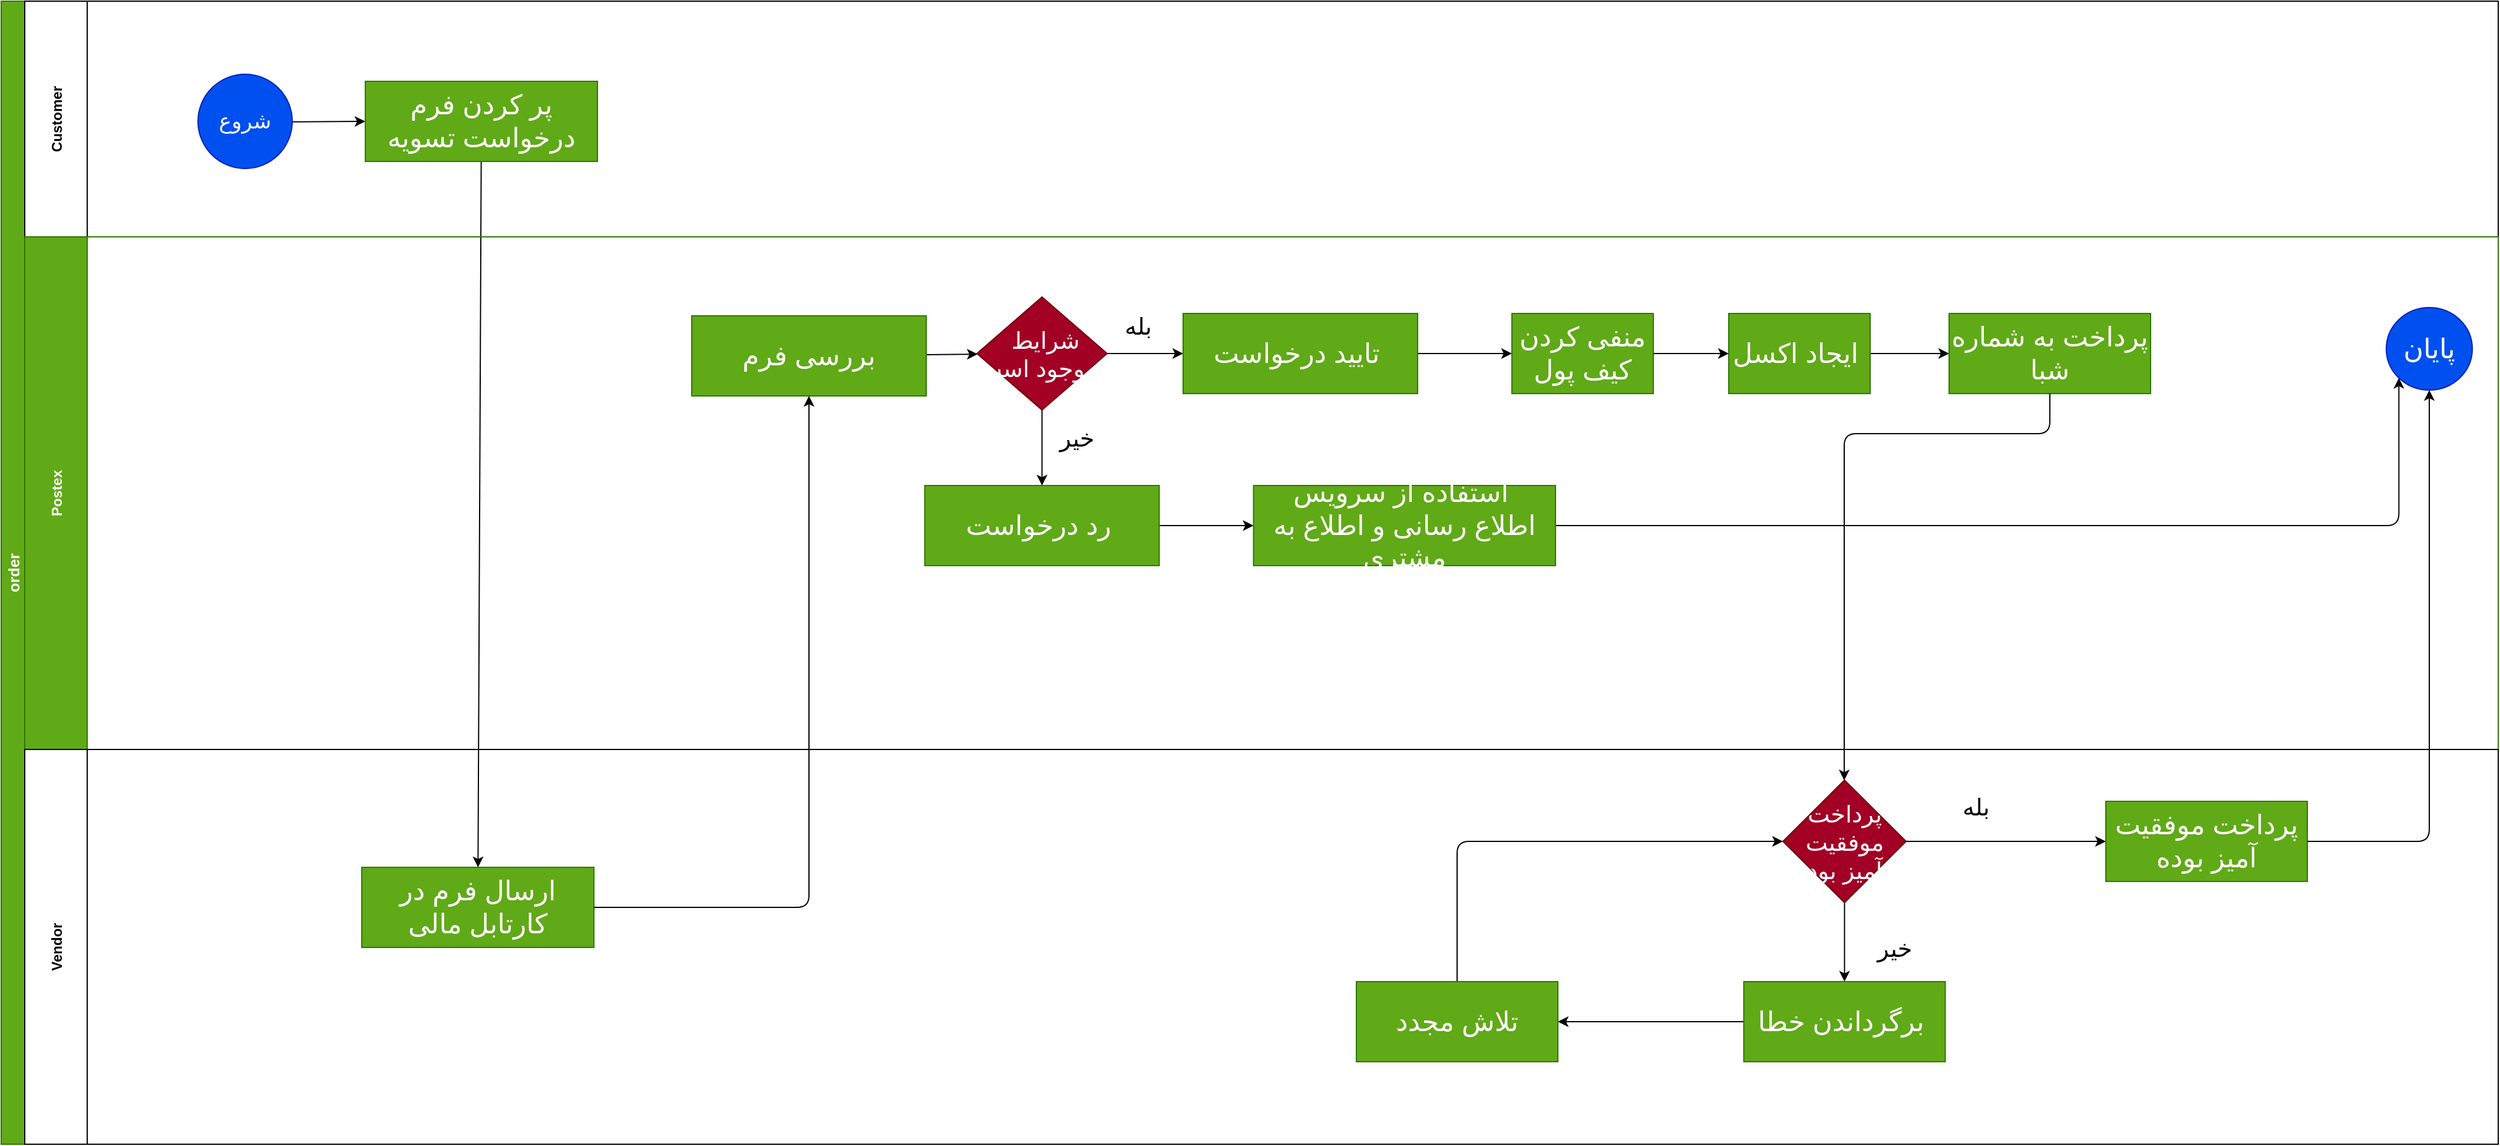 <mxfile>
    <diagram id="CXXSiYioIeRtVV1KvOWu" name="Page-1">
        <mxGraphModel dx="1640" dy="1134" grid="0" gridSize="10" guides="1" tooltips="1" connect="1" arrows="1" fold="1" page="1" pageScale="1" pageWidth="2336" pageHeight="1654" math="0" shadow="0">
            <root>
                <mxCell id="0"/>
                <mxCell id="1" parent="0"/>
                <mxCell id="2" value="order" style="swimlane;childLayout=stackLayout;resizeParent=1;resizeParentMax=0;horizontal=0;startSize=20;horizontalStack=0;fillColor=#60a917;strokeColor=#2D7600;fontColor=#ffffff;fontSize=13;" parent="1" vertex="1">
                    <mxGeometry x="83" y="80" width="2119" height="970" as="geometry"/>
                </mxCell>
                <mxCell id="126" value="" style="edgeStyle=none;html=1;" parent="2" source="111" target="125" edge="1">
                    <mxGeometry relative="1" as="geometry"/>
                </mxCell>
                <mxCell id="3" value="Customer" style="swimlane;startSize=53;horizontal=0;" parent="2" vertex="1">
                    <mxGeometry x="20" width="2099" height="200" as="geometry"/>
                </mxCell>
                <mxCell id="112" value="" style="edgeStyle=none;html=1;" parent="3" source="22" target="111" edge="1">
                    <mxGeometry relative="1" as="geometry"/>
                </mxCell>
                <mxCell id="22" value="&lt;font style=&quot;font-size: 18px&quot;&gt;شروع&lt;/font&gt;" style="ellipse;whiteSpace=wrap;html=1;aspect=fixed;fontSize=13;fillColor=#0050ef;strokeColor=#001DBC;fontColor=#ffffff;" parent="3" vertex="1">
                    <mxGeometry x="147" y="62" width="80" height="80" as="geometry"/>
                </mxCell>
                <mxCell id="111" value="&lt;font style=&quot;font-size: 23px&quot;&gt;پر کردن فرم درخواست تسویه&lt;/font&gt;" style="whiteSpace=wrap;html=1;fontSize=13;fillColor=#60a917;strokeColor=#2D7600;fontColor=#ffffff;" parent="3" vertex="1">
                    <mxGeometry x="289" y="68" width="197" height="68" as="geometry"/>
                </mxCell>
                <mxCell id="20" value="Postex" style="swimlane;startSize=53;horizontal=0;fillColor=#60a917;strokeColor=#2D7600;fontColor=#ffffff;" parent="2" vertex="1">
                    <mxGeometry x="20" y="200" width="2099" height="435" as="geometry"/>
                </mxCell>
                <mxCell id="130" value="" style="edgeStyle=none;html=1;" parent="20" source="127" target="129" edge="1">
                    <mxGeometry relative="1" as="geometry"/>
                </mxCell>
                <mxCell id="127" value="&lt;font style=&quot;font-size: 23px&quot;&gt;بررسی فرم&lt;/font&gt;" style="whiteSpace=wrap;html=1;fontSize=13;fillColor=#60a917;strokeColor=#2D7600;fontColor=#ffffff;" parent="20" vertex="1">
                    <mxGeometry x="566" y="67" width="199" height="68" as="geometry"/>
                </mxCell>
                <mxCell id="132" style="edgeStyle=none;html=1;exitX=1;exitY=0.5;exitDx=0;exitDy=0;fontSize=20;" parent="20" source="129" target="131" edge="1">
                    <mxGeometry relative="1" as="geometry"/>
                </mxCell>
                <mxCell id="134" style="edgeStyle=none;html=1;exitX=0.5;exitY=1;exitDx=0;exitDy=0;fontSize=20;" parent="20" source="129" target="133" edge="1">
                    <mxGeometry relative="1" as="geometry"/>
                </mxCell>
                <mxCell id="129" value="&lt;font style=&quot;font-size: 20px&quot;&gt;شرایط&amp;nbsp; موجود است&amp;nbsp;&lt;/font&gt;" style="rhombus;whiteSpace=wrap;html=1;fontSize=13;fillColor=#a20025;strokeColor=#6F0000;fontColor=#ffffff;" parent="20" vertex="1">
                    <mxGeometry x="808" y="51" width="110.5" height="96" as="geometry"/>
                </mxCell>
                <mxCell id="138" value="" style="edgeStyle=none;html=1;fontSize=20;" parent="20" source="131" target="137" edge="1">
                    <mxGeometry relative="1" as="geometry"/>
                </mxCell>
                <mxCell id="131" value="&lt;font style=&quot;font-size: 23px&quot;&gt;تایید درخواست&amp;nbsp;&lt;/font&gt;" style="whiteSpace=wrap;html=1;fontSize=13;fillColor=#60a917;strokeColor=#2D7600;fontColor=#ffffff;" parent="20" vertex="1">
                    <mxGeometry x="983" y="65" width="199" height="68" as="geometry"/>
                </mxCell>
                <mxCell id="157" value="" style="edgeStyle=orthogonalEdgeStyle;html=1;" edge="1" parent="20" source="133" target="156">
                    <mxGeometry relative="1" as="geometry"/>
                </mxCell>
                <mxCell id="133" value="&lt;font style=&quot;font-size: 23px&quot;&gt;رد درخواست&amp;nbsp;&lt;/font&gt;" style="whiteSpace=wrap;html=1;fontSize=13;fillColor=#60a917;strokeColor=#2D7600;fontColor=#ffffff;" parent="20" vertex="1">
                    <mxGeometry x="763.75" y="211" width="199" height="68" as="geometry"/>
                </mxCell>
                <mxCell id="135" value="بله" style="text;html=1;strokeColor=none;fillColor=none;align=center;verticalAlign=middle;whiteSpace=wrap;rounded=0;fontSize=20;" parent="20" vertex="1">
                    <mxGeometry x="915" y="60" width="60" height="30" as="geometry"/>
                </mxCell>
                <mxCell id="136" value="خیر" style="text;html=1;strokeColor=none;fillColor=none;align=center;verticalAlign=middle;whiteSpace=wrap;rounded=0;fontSize=20;" parent="20" vertex="1">
                    <mxGeometry x="863" y="155" width="60" height="30" as="geometry"/>
                </mxCell>
                <mxCell id="160" value="" style="edgeStyle=orthogonalEdgeStyle;html=1;" edge="1" parent="20" source="137" target="159">
                    <mxGeometry relative="1" as="geometry"/>
                </mxCell>
                <mxCell id="137" value="&lt;span style=&quot;font-size: 23px&quot;&gt;منفی کردن کیف پول&lt;/span&gt;" style="whiteSpace=wrap;html=1;fontSize=13;fillColor=#60a917;strokeColor=#2D7600;fontColor=#ffffff;" parent="20" vertex="1">
                    <mxGeometry x="1262" y="65" width="120" height="68" as="geometry"/>
                </mxCell>
                <mxCell id="139" value="&lt;font style=&quot;font-size: 23px&quot;&gt;پرداخت به شماره شبا&lt;/font&gt;" style="whiteSpace=wrap;html=1;fontSize=13;fillColor=#60a917;strokeColor=#2D7600;fontColor=#ffffff;" parent="20" vertex="1">
                    <mxGeometry x="1633" y="65" width="171" height="68" as="geometry"/>
                </mxCell>
                <mxCell id="29" value="&lt;font style=&quot;font-size: 23px&quot;&gt;پایان&lt;/font&gt;" style="ellipse;whiteSpace=wrap;html=1;fillColor=#0050ef;strokeColor=#001DBC;fontColor=#ffffff;" parent="20" vertex="1">
                    <mxGeometry x="2004" y="60" width="73" height="70" as="geometry"/>
                </mxCell>
                <mxCell id="158" style="edgeStyle=orthogonalEdgeStyle;html=1;exitX=1;exitY=0.5;exitDx=0;exitDy=0;entryX=0;entryY=1;entryDx=0;entryDy=0;" edge="1" parent="20" source="156" target="29">
                    <mxGeometry relative="1" as="geometry"/>
                </mxCell>
                <mxCell id="156" value="&lt;font style=&quot;font-size: 23px&quot;&gt;استفاده از سرویس&amp;nbsp;&lt;br&gt;اطلاع رسانی و اطلاع به مشتری&lt;br&gt;&lt;/font&gt;" style="whiteSpace=wrap;html=1;fontSize=13;fillColor=#60a917;strokeColor=#2D7600;fontColor=#ffffff;" vertex="1" parent="20">
                    <mxGeometry x="1042.75" y="211" width="256.25" height="68" as="geometry"/>
                </mxCell>
                <mxCell id="161" style="edgeStyle=orthogonalEdgeStyle;html=1;exitX=1;exitY=0.5;exitDx=0;exitDy=0;" edge="1" parent="20" source="159" target="139">
                    <mxGeometry relative="1" as="geometry"/>
                </mxCell>
                <mxCell id="159" value="&lt;font style=&quot;font-size: 23px&quot;&gt;ایجاد اکسل&amp;nbsp;&lt;/font&gt;" style="whiteSpace=wrap;html=1;fontSize=13;fillColor=#60a917;strokeColor=#2D7600;fontColor=#ffffff;" vertex="1" parent="20">
                    <mxGeometry x="1446" y="65" width="120" height="68" as="geometry"/>
                </mxCell>
                <mxCell id="58" value="Vendor" style="swimlane;startSize=53;horizontal=0;" parent="2" vertex="1">
                    <mxGeometry x="20" y="635" width="2099" height="335" as="geometry"/>
                </mxCell>
                <mxCell id="154" style="edgeStyle=orthogonalEdgeStyle;html=1;exitX=0.5;exitY=1;exitDx=0;exitDy=0;fontSize=20;" parent="58" source="141" target="146" edge="1">
                    <mxGeometry relative="1" as="geometry"/>
                </mxCell>
                <mxCell id="141" value="&lt;font style=&quot;font-size: 20px&quot;&gt;پرداخت موفقیت آمیز بود&lt;/font&gt;" style="rhombus;whiteSpace=wrap;html=1;fontSize=13;fillColor=#a20025;strokeColor=#6F0000;fontColor=#ffffff;" parent="58" vertex="1">
                    <mxGeometry x="1492" y="26" width="104.5" height="104" as="geometry"/>
                </mxCell>
                <mxCell id="144" value="&lt;font style=&quot;font-size: 23px&quot;&gt;پرداخت موفقیت آمیز بوده&lt;/font&gt;" style="whiteSpace=wrap;html=1;fontSize=13;fillColor=#60a917;strokeColor=#2D7600;fontColor=#ffffff;" parent="58" vertex="1">
                    <mxGeometry x="1766" y="44" width="171" height="68" as="geometry"/>
                </mxCell>
                <mxCell id="145" style="edgeStyle=none;html=1;exitX=1;exitY=0.5;exitDx=0;exitDy=0;fontSize=20;" parent="58" source="141" target="144" edge="1">
                    <mxGeometry relative="1" as="geometry"/>
                </mxCell>
                <mxCell id="153" value="" style="edgeStyle=orthogonalEdgeStyle;html=1;fontSize=20;" parent="58" source="146" target="152" edge="1">
                    <mxGeometry relative="1" as="geometry"/>
                </mxCell>
                <mxCell id="146" value="&lt;font style=&quot;font-size: 23px&quot;&gt;برگرداندن خطا&amp;nbsp;&lt;/font&gt;" style="whiteSpace=wrap;html=1;fontSize=13;fillColor=#60a917;strokeColor=#2D7600;fontColor=#ffffff;" parent="58" vertex="1">
                    <mxGeometry x="1458.75" y="197" width="171" height="68" as="geometry"/>
                </mxCell>
                <mxCell id="150" value="بله" style="text;html=1;strokeColor=none;fillColor=none;align=center;verticalAlign=middle;whiteSpace=wrap;rounded=0;fontSize=20;" parent="58" vertex="1">
                    <mxGeometry x="1626" y="33" width="60" height="30" as="geometry"/>
                </mxCell>
                <mxCell id="151" value="خیر" style="text;html=1;strokeColor=none;fillColor=none;align=center;verticalAlign=middle;whiteSpace=wrap;rounded=0;fontSize=20;" parent="58" vertex="1">
                    <mxGeometry x="1557" y="150.5" width="60" height="34" as="geometry"/>
                </mxCell>
                <mxCell id="155" style="edgeStyle=orthogonalEdgeStyle;html=1;exitX=0.5;exitY=0;exitDx=0;exitDy=0;entryX=0;entryY=0.5;entryDx=0;entryDy=0;fontSize=20;" parent="58" source="152" target="141" edge="1">
                    <mxGeometry relative="1" as="geometry"/>
                </mxCell>
                <mxCell id="152" value="&lt;font style=&quot;font-size: 23px&quot;&gt;تلاش مجدد&lt;/font&gt;" style="whiteSpace=wrap;html=1;fontSize=13;fillColor=#60a917;strokeColor=#2D7600;fontColor=#ffffff;" parent="58" vertex="1">
                    <mxGeometry x="1130" y="197" width="171" height="68" as="geometry"/>
                </mxCell>
                <mxCell id="125" value="&lt;font style=&quot;font-size: 23px&quot;&gt;ارسال فرم در کارتابل مالی&lt;/font&gt;" style="whiteSpace=wrap;html=1;fontSize=13;fillColor=#60a917;strokeColor=#2D7600;fontColor=#ffffff;" parent="58" vertex="1">
                    <mxGeometry x="286" y="100" width="197" height="68" as="geometry"/>
                </mxCell>
                <mxCell id="142" value="" style="edgeStyle=orthogonalEdgeStyle;html=1;fontSize=20;" parent="2" source="139" target="141" edge="1">
                    <mxGeometry relative="1" as="geometry">
                        <Array as="points">
                            <mxPoint x="1739" y="367"/>
                            <mxPoint x="1564" y="367"/>
                        </Array>
                    </mxGeometry>
                </mxCell>
                <mxCell id="148" style="edgeStyle=orthogonalEdgeStyle;html=1;exitX=1;exitY=0.5;exitDx=0;exitDy=0;fontSize=20;" parent="2" source="144" target="29" edge="1">
                    <mxGeometry relative="1" as="geometry"/>
                </mxCell>
                <mxCell id="128" value="" style="edgeStyle=orthogonalEdgeStyle;html=1;" parent="2" source="125" target="127" edge="1">
                    <mxGeometry relative="1" as="geometry"/>
                </mxCell>
            </root>
        </mxGraphModel>
    </diagram>
</mxfile>